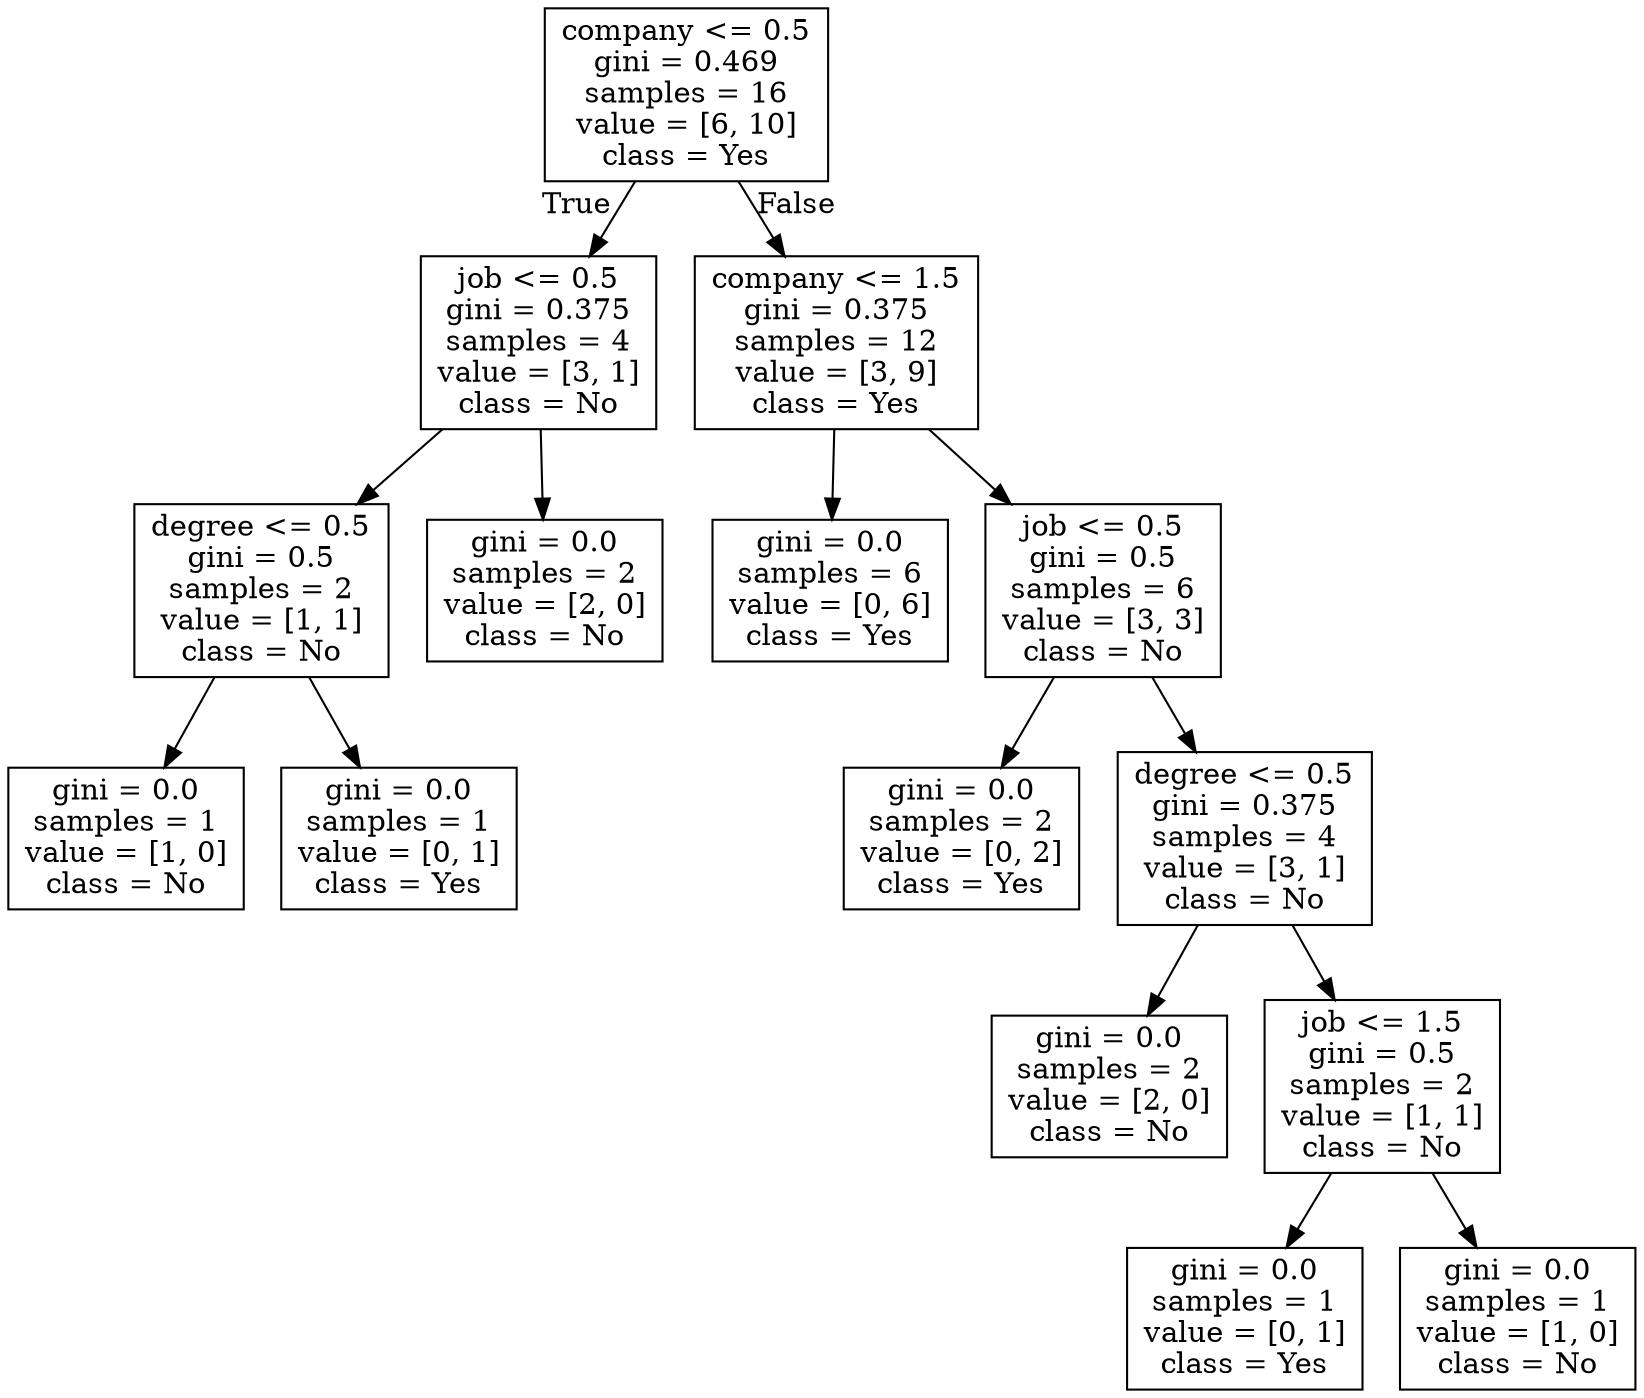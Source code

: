 digraph Tree {
node [shape=box] ;
0 [label="company <= 0.5\ngini = 0.469\nsamples = 16\nvalue = [6, 10]\nclass = Yes"] ;
1 [label="job <= 0.5\ngini = 0.375\nsamples = 4\nvalue = [3, 1]\nclass = No"] ;
0 -> 1 [labeldistance=2.5, labelangle=45, headlabel="True"] ;
2 [label="degree <= 0.5\ngini = 0.5\nsamples = 2\nvalue = [1, 1]\nclass = No"] ;
1 -> 2 ;
3 [label="gini = 0.0\nsamples = 1\nvalue = [1, 0]\nclass = No"] ;
2 -> 3 ;
4 [label="gini = 0.0\nsamples = 1\nvalue = [0, 1]\nclass = Yes"] ;
2 -> 4 ;
5 [label="gini = 0.0\nsamples = 2\nvalue = [2, 0]\nclass = No"] ;
1 -> 5 ;
6 [label="company <= 1.5\ngini = 0.375\nsamples = 12\nvalue = [3, 9]\nclass = Yes"] ;
0 -> 6 [labeldistance=2.5, labelangle=-45, headlabel="False"] ;
7 [label="gini = 0.0\nsamples = 6\nvalue = [0, 6]\nclass = Yes"] ;
6 -> 7 ;
8 [label="job <= 0.5\ngini = 0.5\nsamples = 6\nvalue = [3, 3]\nclass = No"] ;
6 -> 8 ;
9 [label="gini = 0.0\nsamples = 2\nvalue = [0, 2]\nclass = Yes"] ;
8 -> 9 ;
10 [label="degree <= 0.5\ngini = 0.375\nsamples = 4\nvalue = [3, 1]\nclass = No"] ;
8 -> 10 ;
11 [label="gini = 0.0\nsamples = 2\nvalue = [2, 0]\nclass = No"] ;
10 -> 11 ;
12 [label="job <= 1.5\ngini = 0.5\nsamples = 2\nvalue = [1, 1]\nclass = No"] ;
10 -> 12 ;
13 [label="gini = 0.0\nsamples = 1\nvalue = [0, 1]\nclass = Yes"] ;
12 -> 13 ;
14 [label="gini = 0.0\nsamples = 1\nvalue = [1, 0]\nclass = No"] ;
12 -> 14 ;
}